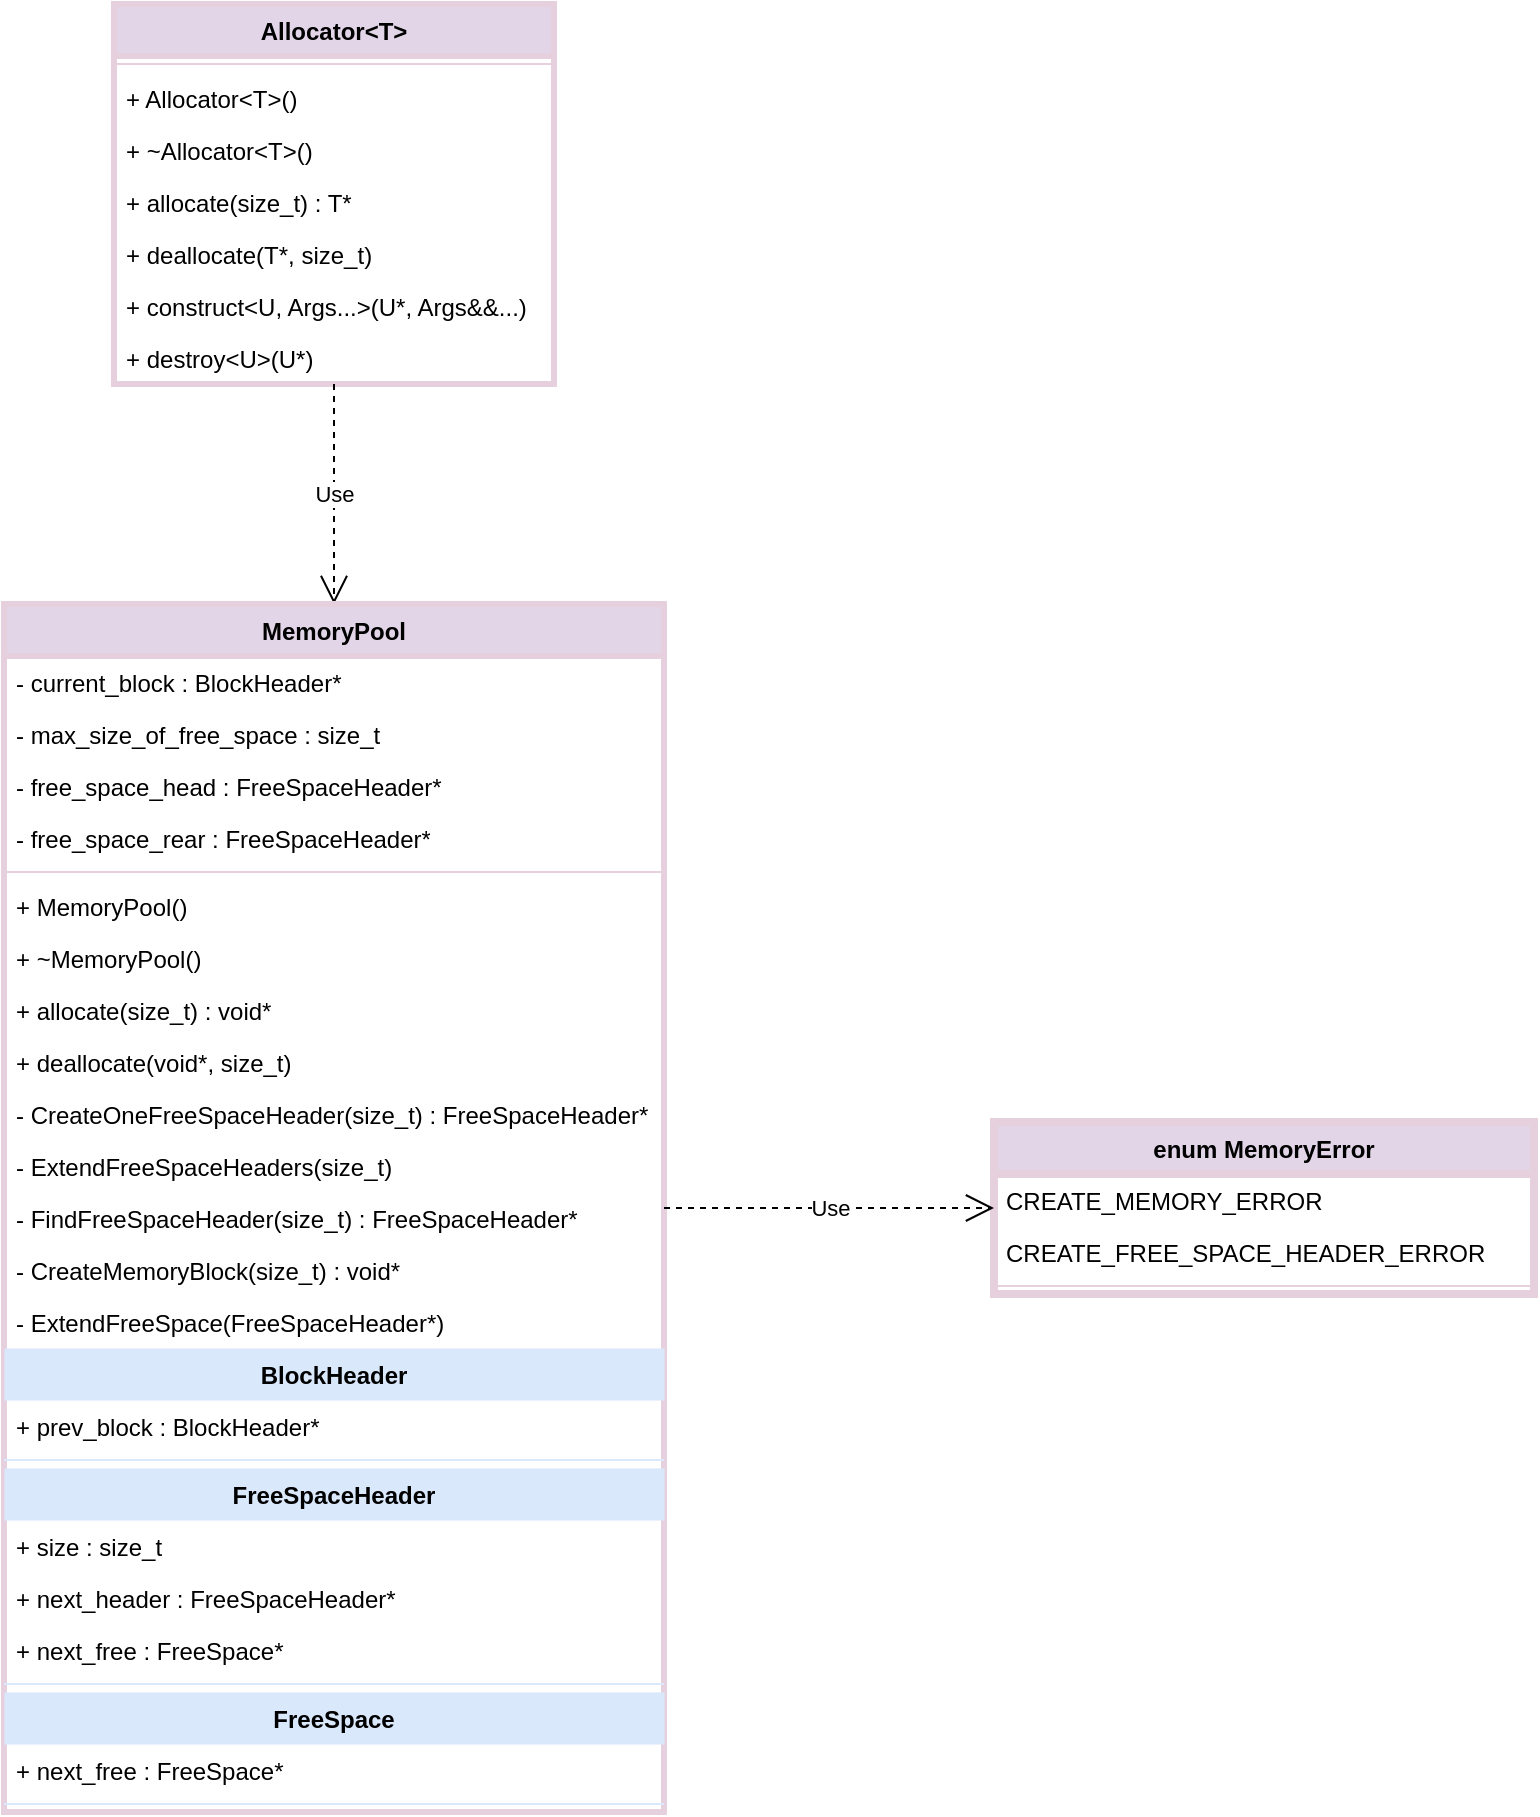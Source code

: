 <mxfile version="23.1.5" type="device">
  <diagram name="第 1 页" id="xQWaf7iKV0hwq-weVuoO">
    <mxGraphModel dx="840" dy="503" grid="1" gridSize="10" guides="1" tooltips="1" connect="1" arrows="1" fold="1" page="1" pageScale="1" pageWidth="827" pageHeight="1169" math="0" shadow="0">
      <root>
        <mxCell id="0" />
        <mxCell id="1" parent="0" />
        <mxCell id="ksnzuNX9jpK7aVCEc5UA-1" value="Allocator&amp;lt;T&amp;gt;" style="swimlane;fontStyle=1;align=center;verticalAlign=top;childLayout=stackLayout;horizontal=1;startSize=26;horizontalStack=0;resizeParent=1;resizeParentMax=0;resizeLast=0;collapsible=1;marginBottom=0;whiteSpace=wrap;html=1;fillColor=#e1d5e7;strokeColor=#E6D0DE;strokeWidth=3;" vertex="1" parent="1">
          <mxGeometry x="200" y="110" width="220" height="190" as="geometry" />
        </mxCell>
        <mxCell id="ksnzuNX9jpK7aVCEc5UA-3" value="" style="line;strokeWidth=1;fillColor=none;align=left;verticalAlign=middle;spacingTop=-1;spacingLeft=3;spacingRight=3;rotatable=0;labelPosition=right;points=[];portConstraint=eastwest;strokeColor=inherit;" vertex="1" parent="ksnzuNX9jpK7aVCEc5UA-1">
          <mxGeometry y="26" width="220" height="8" as="geometry" />
        </mxCell>
        <mxCell id="ksnzuNX9jpK7aVCEc5UA-4" value="+ Allocator&amp;lt;T&amp;gt;()" style="text;strokeColor=none;fillColor=none;align=left;verticalAlign=top;spacingLeft=4;spacingRight=4;overflow=hidden;rotatable=0;points=[[0,0.5],[1,0.5]];portConstraint=eastwest;whiteSpace=wrap;html=1;" vertex="1" parent="ksnzuNX9jpK7aVCEc5UA-1">
          <mxGeometry y="34" width="220" height="26" as="geometry" />
        </mxCell>
        <mxCell id="ksnzuNX9jpK7aVCEc5UA-5" value="+ ~Allocator&amp;lt;T&amp;gt;()" style="text;strokeColor=none;fillColor=none;align=left;verticalAlign=top;spacingLeft=4;spacingRight=4;overflow=hidden;rotatable=0;points=[[0,0.5],[1,0.5]];portConstraint=eastwest;whiteSpace=wrap;html=1;" vertex="1" parent="ksnzuNX9jpK7aVCEc5UA-1">
          <mxGeometry y="60" width="220" height="26" as="geometry" />
        </mxCell>
        <mxCell id="ksnzuNX9jpK7aVCEc5UA-6" value="+ allocate(size_t) : T*" style="text;strokeColor=none;fillColor=none;align=left;verticalAlign=top;spacingLeft=4;spacingRight=4;overflow=hidden;rotatable=0;points=[[0,0.5],[1,0.5]];portConstraint=eastwest;whiteSpace=wrap;html=1;" vertex="1" parent="ksnzuNX9jpK7aVCEc5UA-1">
          <mxGeometry y="86" width="220" height="26" as="geometry" />
        </mxCell>
        <mxCell id="ksnzuNX9jpK7aVCEc5UA-7" value="+ deallocate(T*, size_t)" style="text;strokeColor=none;fillColor=none;align=left;verticalAlign=top;spacingLeft=4;spacingRight=4;overflow=hidden;rotatable=0;points=[[0,0.5],[1,0.5]];portConstraint=eastwest;whiteSpace=wrap;html=1;" vertex="1" parent="ksnzuNX9jpK7aVCEc5UA-1">
          <mxGeometry y="112" width="220" height="26" as="geometry" />
        </mxCell>
        <mxCell id="ksnzuNX9jpK7aVCEc5UA-8" value="+ construct&amp;lt;U, Args...&amp;gt;(U*, Args&amp;amp;&amp;amp;...)" style="text;strokeColor=none;fillColor=none;align=left;verticalAlign=top;spacingLeft=4;spacingRight=4;overflow=hidden;rotatable=0;points=[[0,0.5],[1,0.5]];portConstraint=eastwest;whiteSpace=wrap;html=1;" vertex="1" parent="ksnzuNX9jpK7aVCEc5UA-1">
          <mxGeometry y="138" width="220" height="26" as="geometry" />
        </mxCell>
        <mxCell id="ksnzuNX9jpK7aVCEc5UA-9" value="+ destroy&amp;lt;U&amp;gt;(U*)" style="text;strokeColor=none;fillColor=none;align=left;verticalAlign=top;spacingLeft=4;spacingRight=4;overflow=hidden;rotatable=0;points=[[0,0.5],[1,0.5]];portConstraint=eastwest;whiteSpace=wrap;html=1;" vertex="1" parent="ksnzuNX9jpK7aVCEc5UA-1">
          <mxGeometry y="164" width="220" height="26" as="geometry" />
        </mxCell>
        <mxCell id="ksnzuNX9jpK7aVCEc5UA-10" value="Use" style="endArrow=open;endSize=12;dashed=1;html=1;rounded=0;" edge="1" parent="1" source="ksnzuNX9jpK7aVCEc5UA-1" target="ksnzuNX9jpK7aVCEc5UA-11">
          <mxGeometry width="160" relative="1" as="geometry">
            <mxPoint x="240" y="210" as="sourcePoint" />
            <mxPoint x="310" y="370" as="targetPoint" />
          </mxGeometry>
        </mxCell>
        <mxCell id="ksnzuNX9jpK7aVCEc5UA-11" value="MemoryPool" style="swimlane;fontStyle=1;align=center;verticalAlign=top;childLayout=stackLayout;horizontal=1;startSize=26;horizontalStack=0;resizeParent=1;resizeParentMax=0;resizeLast=0;collapsible=1;marginBottom=0;whiteSpace=wrap;html=1;fillColor=#e1d5e7;strokeColor=#E6D0DE;strokeWidth=3;" vertex="1" parent="1">
          <mxGeometry x="145" y="410" width="330" height="604" as="geometry" />
        </mxCell>
        <mxCell id="ksnzuNX9jpK7aVCEc5UA-12" value="- current_block : BlockHeader*" style="text;strokeColor=none;fillColor=none;align=left;verticalAlign=top;spacingLeft=4;spacingRight=4;overflow=hidden;rotatable=0;points=[[0,0.5],[1,0.5]];portConstraint=eastwest;whiteSpace=wrap;html=1;" vertex="1" parent="ksnzuNX9jpK7aVCEc5UA-11">
          <mxGeometry y="26" width="330" height="26" as="geometry" />
        </mxCell>
        <mxCell id="ksnzuNX9jpK7aVCEc5UA-34" value="- max_size_of_free_space : size_t" style="text;strokeColor=none;fillColor=none;align=left;verticalAlign=top;spacingLeft=4;spacingRight=4;overflow=hidden;rotatable=0;points=[[0,0.5],[1,0.5]];portConstraint=eastwest;whiteSpace=wrap;html=1;" vertex="1" parent="ksnzuNX9jpK7aVCEc5UA-11">
          <mxGeometry y="52" width="330" height="26" as="geometry" />
        </mxCell>
        <mxCell id="ksnzuNX9jpK7aVCEc5UA-35" value="- free_space_head : FreeSpaceHeader*" style="text;strokeColor=none;fillColor=none;align=left;verticalAlign=top;spacingLeft=4;spacingRight=4;overflow=hidden;rotatable=0;points=[[0,0.5],[1,0.5]];portConstraint=eastwest;whiteSpace=wrap;html=1;" vertex="1" parent="ksnzuNX9jpK7aVCEc5UA-11">
          <mxGeometry y="78" width="330" height="26" as="geometry" />
        </mxCell>
        <mxCell id="ksnzuNX9jpK7aVCEc5UA-36" value="- free_space_rear : FreeSpaceHeader*" style="text;strokeColor=none;fillColor=none;align=left;verticalAlign=top;spacingLeft=4;spacingRight=4;overflow=hidden;rotatable=0;points=[[0,0.5],[1,0.5]];portConstraint=eastwest;whiteSpace=wrap;html=1;" vertex="1" parent="ksnzuNX9jpK7aVCEc5UA-11">
          <mxGeometry y="104" width="330" height="26" as="geometry" />
        </mxCell>
        <mxCell id="ksnzuNX9jpK7aVCEc5UA-13" value="" style="line;strokeWidth=1;fillColor=none;align=left;verticalAlign=middle;spacingTop=-1;spacingLeft=3;spacingRight=3;rotatable=0;labelPosition=right;points=[];portConstraint=eastwest;strokeColor=inherit;" vertex="1" parent="ksnzuNX9jpK7aVCEc5UA-11">
          <mxGeometry y="130" width="330" height="8" as="geometry" />
        </mxCell>
        <mxCell id="ksnzuNX9jpK7aVCEc5UA-14" value="+ MemoryPool()" style="text;strokeColor=none;fillColor=none;align=left;verticalAlign=top;spacingLeft=4;spacingRight=4;overflow=hidden;rotatable=0;points=[[0,0.5],[1,0.5]];portConstraint=eastwest;whiteSpace=wrap;html=1;" vertex="1" parent="ksnzuNX9jpK7aVCEc5UA-11">
          <mxGeometry y="138" width="330" height="26" as="geometry" />
        </mxCell>
        <mxCell id="ksnzuNX9jpK7aVCEc5UA-37" value="+ ~MemoryPool()" style="text;strokeColor=none;fillColor=none;align=left;verticalAlign=top;spacingLeft=4;spacingRight=4;overflow=hidden;rotatable=0;points=[[0,0.5],[1,0.5]];portConstraint=eastwest;whiteSpace=wrap;html=1;" vertex="1" parent="ksnzuNX9jpK7aVCEc5UA-11">
          <mxGeometry y="164" width="330" height="26" as="geometry" />
        </mxCell>
        <mxCell id="ksnzuNX9jpK7aVCEc5UA-38" value="+ allocate(size_t) : void*" style="text;strokeColor=none;fillColor=none;align=left;verticalAlign=top;spacingLeft=4;spacingRight=4;overflow=hidden;rotatable=0;points=[[0,0.5],[1,0.5]];portConstraint=eastwest;whiteSpace=wrap;html=1;" vertex="1" parent="ksnzuNX9jpK7aVCEc5UA-11">
          <mxGeometry y="190" width="330" height="26" as="geometry" />
        </mxCell>
        <mxCell id="ksnzuNX9jpK7aVCEc5UA-39" value="+ deallocate(void*, size_t)" style="text;strokeColor=none;fillColor=none;align=left;verticalAlign=top;spacingLeft=4;spacingRight=4;overflow=hidden;rotatable=0;points=[[0,0.5],[1,0.5]];portConstraint=eastwest;whiteSpace=wrap;html=1;" vertex="1" parent="ksnzuNX9jpK7aVCEc5UA-11">
          <mxGeometry y="216" width="330" height="26" as="geometry" />
        </mxCell>
        <mxCell id="ksnzuNX9jpK7aVCEc5UA-40" value="- CreateOneFreeSpaceHeader(size_t) : FreeSpaceHeader*" style="text;strokeColor=none;fillColor=none;align=left;verticalAlign=top;spacingLeft=4;spacingRight=4;overflow=hidden;rotatable=0;points=[[0,0.5],[1,0.5]];portConstraint=eastwest;whiteSpace=wrap;html=1;" vertex="1" parent="ksnzuNX9jpK7aVCEc5UA-11">
          <mxGeometry y="242" width="330" height="26" as="geometry" />
        </mxCell>
        <mxCell id="ksnzuNX9jpK7aVCEc5UA-41" value="- ExtendFreeSpaceHeaders(size_t)" style="text;strokeColor=none;fillColor=none;align=left;verticalAlign=top;spacingLeft=4;spacingRight=4;overflow=hidden;rotatable=0;points=[[0,0.5],[1,0.5]];portConstraint=eastwest;whiteSpace=wrap;html=1;" vertex="1" parent="ksnzuNX9jpK7aVCEc5UA-11">
          <mxGeometry y="268" width="330" height="26" as="geometry" />
        </mxCell>
        <mxCell id="ksnzuNX9jpK7aVCEc5UA-42" value="- FindFreeSpaceHeader(size_t) : FreeSpaceHeader*" style="text;strokeColor=none;fillColor=none;align=left;verticalAlign=top;spacingLeft=4;spacingRight=4;overflow=hidden;rotatable=0;points=[[0,0.5],[1,0.5]];portConstraint=eastwest;whiteSpace=wrap;html=1;" vertex="1" parent="ksnzuNX9jpK7aVCEc5UA-11">
          <mxGeometry y="294" width="330" height="26" as="geometry" />
        </mxCell>
        <mxCell id="ksnzuNX9jpK7aVCEc5UA-43" value="- CreateMemoryBlock(size_t) : void*" style="text;strokeColor=none;fillColor=none;align=left;verticalAlign=top;spacingLeft=4;spacingRight=4;overflow=hidden;rotatable=0;points=[[0,0.5],[1,0.5]];portConstraint=eastwest;whiteSpace=wrap;html=1;" vertex="1" parent="ksnzuNX9jpK7aVCEc5UA-11">
          <mxGeometry y="320" width="330" height="26" as="geometry" />
        </mxCell>
        <mxCell id="ksnzuNX9jpK7aVCEc5UA-44" value="- ExtendFreeSpace(FreeSpaceHeader*)" style="text;strokeColor=none;fillColor=none;align=left;verticalAlign=top;spacingLeft=4;spacingRight=4;overflow=hidden;rotatable=0;points=[[0,0.5],[1,0.5]];portConstraint=eastwest;whiteSpace=wrap;html=1;" vertex="1" parent="ksnzuNX9jpK7aVCEc5UA-11">
          <mxGeometry y="346" width="330" height="26" as="geometry" />
        </mxCell>
        <mxCell id="ksnzuNX9jpK7aVCEc5UA-24" value="BlockHeader" style="swimlane;fontStyle=1;align=center;verticalAlign=top;childLayout=stackLayout;horizontal=1;startSize=26;horizontalStack=0;resizeParent=1;resizeParentMax=0;resizeLast=0;collapsible=1;marginBottom=0;whiteSpace=wrap;html=1;fillColor=#dae8fc;strokeColor=#DAE8FC;strokeWidth=0;" vertex="1" parent="ksnzuNX9jpK7aVCEc5UA-11">
          <mxGeometry y="372" width="330" height="60" as="geometry">
            <mxRectangle y="56" width="160" height="30" as="alternateBounds" />
          </mxGeometry>
        </mxCell>
        <mxCell id="ksnzuNX9jpK7aVCEc5UA-27" value="+ prev_block : BlockHeader*" style="text;strokeColor=none;fillColor=none;align=left;verticalAlign=top;spacingLeft=4;spacingRight=4;overflow=hidden;rotatable=0;points=[[0,0.5],[1,0.5]];portConstraint=eastwest;whiteSpace=wrap;html=1;" vertex="1" parent="ksnzuNX9jpK7aVCEc5UA-24">
          <mxGeometry y="26" width="330" height="26" as="geometry" />
        </mxCell>
        <mxCell id="ksnzuNX9jpK7aVCEc5UA-28" value="" style="line;strokeWidth=1;fillColor=none;align=left;verticalAlign=middle;spacingTop=-1;spacingLeft=3;spacingRight=3;rotatable=0;labelPosition=right;points=[];portConstraint=eastwest;strokeColor=inherit;" vertex="1" parent="ksnzuNX9jpK7aVCEc5UA-24">
          <mxGeometry y="52" width="330" height="8" as="geometry" />
        </mxCell>
        <mxCell id="ksnzuNX9jpK7aVCEc5UA-19" value="FreeSpaceHeader" style="swimlane;fontStyle=1;align=center;verticalAlign=top;childLayout=stackLayout;horizontal=1;startSize=26;horizontalStack=0;resizeParent=1;resizeParentMax=0;resizeLast=0;collapsible=1;marginBottom=0;whiteSpace=wrap;html=1;fillColor=#dae8fc;strokeColor=#DAE8FC;strokeWidth=0;" vertex="1" parent="ksnzuNX9jpK7aVCEc5UA-11">
          <mxGeometry y="432" width="330" height="112" as="geometry">
            <mxRectangle y="56" width="160" height="30" as="alternateBounds" />
          </mxGeometry>
        </mxCell>
        <mxCell id="ksnzuNX9jpK7aVCEc5UA-20" value="+ size : size_t" style="text;strokeColor=none;fillColor=none;align=left;verticalAlign=top;spacingLeft=4;spacingRight=4;overflow=hidden;rotatable=0;points=[[0,0.5],[1,0.5]];portConstraint=eastwest;whiteSpace=wrap;html=1;" vertex="1" parent="ksnzuNX9jpK7aVCEc5UA-19">
          <mxGeometry y="26" width="330" height="26" as="geometry" />
        </mxCell>
        <mxCell id="ksnzuNX9jpK7aVCEc5UA-22" value="+ next_header : FreeSpaceHeader*" style="text;strokeColor=none;fillColor=none;align=left;verticalAlign=top;spacingLeft=4;spacingRight=4;overflow=hidden;rotatable=0;points=[[0,0.5],[1,0.5]];portConstraint=eastwest;whiteSpace=wrap;html=1;" vertex="1" parent="ksnzuNX9jpK7aVCEc5UA-19">
          <mxGeometry y="52" width="330" height="26" as="geometry" />
        </mxCell>
        <mxCell id="ksnzuNX9jpK7aVCEc5UA-23" value="+ next_free : FreeSpace*" style="text;strokeColor=none;fillColor=none;align=left;verticalAlign=top;spacingLeft=4;spacingRight=4;overflow=hidden;rotatable=0;points=[[0,0.5],[1,0.5]];portConstraint=eastwest;whiteSpace=wrap;html=1;" vertex="1" parent="ksnzuNX9jpK7aVCEc5UA-19">
          <mxGeometry y="78" width="330" height="26" as="geometry" />
        </mxCell>
        <mxCell id="ksnzuNX9jpK7aVCEc5UA-21" value="" style="line;strokeWidth=1;fillColor=none;align=left;verticalAlign=middle;spacingTop=-1;spacingLeft=3;spacingRight=3;rotatable=0;labelPosition=right;points=[];portConstraint=eastwest;strokeColor=inherit;" vertex="1" parent="ksnzuNX9jpK7aVCEc5UA-19">
          <mxGeometry y="104" width="330" height="8" as="geometry" />
        </mxCell>
        <mxCell id="ksnzuNX9jpK7aVCEc5UA-15" value="FreeSpace" style="swimlane;fontStyle=1;align=center;verticalAlign=top;childLayout=stackLayout;horizontal=1;startSize=26;horizontalStack=0;resizeParent=1;resizeParentMax=0;resizeLast=0;collapsible=1;marginBottom=0;whiteSpace=wrap;html=1;fillColor=#dae8fc;strokeColor=#DAE8FC;strokeWidth=0;" vertex="1" parent="ksnzuNX9jpK7aVCEc5UA-11">
          <mxGeometry y="544" width="330" height="60" as="geometry">
            <mxRectangle y="26" width="160" height="30" as="alternateBounds" />
          </mxGeometry>
        </mxCell>
        <mxCell id="ksnzuNX9jpK7aVCEc5UA-16" value="+ next_free : FreeSpace*" style="text;strokeColor=none;fillColor=none;align=left;verticalAlign=top;spacingLeft=4;spacingRight=4;overflow=hidden;rotatable=0;points=[[0,0.5],[1,0.5]];portConstraint=eastwest;whiteSpace=wrap;html=1;" vertex="1" parent="ksnzuNX9jpK7aVCEc5UA-15">
          <mxGeometry y="26" width="330" height="26" as="geometry" />
        </mxCell>
        <mxCell id="ksnzuNX9jpK7aVCEc5UA-17" value="" style="line;strokeWidth=1;fillColor=none;align=left;verticalAlign=middle;spacingTop=-1;spacingLeft=3;spacingRight=3;rotatable=0;labelPosition=right;points=[];portConstraint=eastwest;strokeColor=inherit;" vertex="1" parent="ksnzuNX9jpK7aVCEc5UA-15">
          <mxGeometry y="52" width="330" height="8" as="geometry" />
        </mxCell>
        <mxCell id="ksnzuNX9jpK7aVCEc5UA-45" value="enum MemoryError" style="swimlane;fontStyle=1;align=center;verticalAlign=top;childLayout=stackLayout;horizontal=1;startSize=26;horizontalStack=0;resizeParent=1;resizeParentMax=0;resizeLast=0;collapsible=1;marginBottom=0;whiteSpace=wrap;html=1;strokeWidth=4;fillColor=#e1d5e7;strokeColor=#E6D0DE;" vertex="1" parent="1">
          <mxGeometry x="640" y="669" width="270" height="86" as="geometry" />
        </mxCell>
        <mxCell id="ksnzuNX9jpK7aVCEc5UA-46" value="CREATE_MEMORY_ERROR" style="text;strokeColor=none;fillColor=none;align=left;verticalAlign=top;spacingLeft=4;spacingRight=4;overflow=hidden;rotatable=0;points=[[0,0.5],[1,0.5]];portConstraint=eastwest;whiteSpace=wrap;html=1;" vertex="1" parent="ksnzuNX9jpK7aVCEc5UA-45">
          <mxGeometry y="26" width="270" height="26" as="geometry" />
        </mxCell>
        <mxCell id="ksnzuNX9jpK7aVCEc5UA-49" value="CREATE_FREE_SPACE_HEADER_ERROR" style="text;strokeColor=none;fillColor=none;align=left;verticalAlign=top;spacingLeft=4;spacingRight=4;overflow=hidden;rotatable=0;points=[[0,0.5],[1,0.5]];portConstraint=eastwest;whiteSpace=wrap;html=1;" vertex="1" parent="ksnzuNX9jpK7aVCEc5UA-45">
          <mxGeometry y="52" width="270" height="26" as="geometry" />
        </mxCell>
        <mxCell id="ksnzuNX9jpK7aVCEc5UA-47" value="" style="line;strokeWidth=1;fillColor=none;align=left;verticalAlign=middle;spacingTop=-1;spacingLeft=3;spacingRight=3;rotatable=0;labelPosition=right;points=[];portConstraint=eastwest;strokeColor=inherit;" vertex="1" parent="ksnzuNX9jpK7aVCEc5UA-45">
          <mxGeometry y="78" width="270" height="8" as="geometry" />
        </mxCell>
        <mxCell id="ksnzuNX9jpK7aVCEc5UA-50" value="Use" style="endArrow=open;endSize=12;dashed=1;html=1;rounded=0;" edge="1" parent="1" source="ksnzuNX9jpK7aVCEc5UA-11" target="ksnzuNX9jpK7aVCEc5UA-45">
          <mxGeometry width="160" relative="1" as="geometry">
            <mxPoint x="420" y="770" as="sourcePoint" />
            <mxPoint x="580" y="770" as="targetPoint" />
          </mxGeometry>
        </mxCell>
      </root>
    </mxGraphModel>
  </diagram>
</mxfile>
